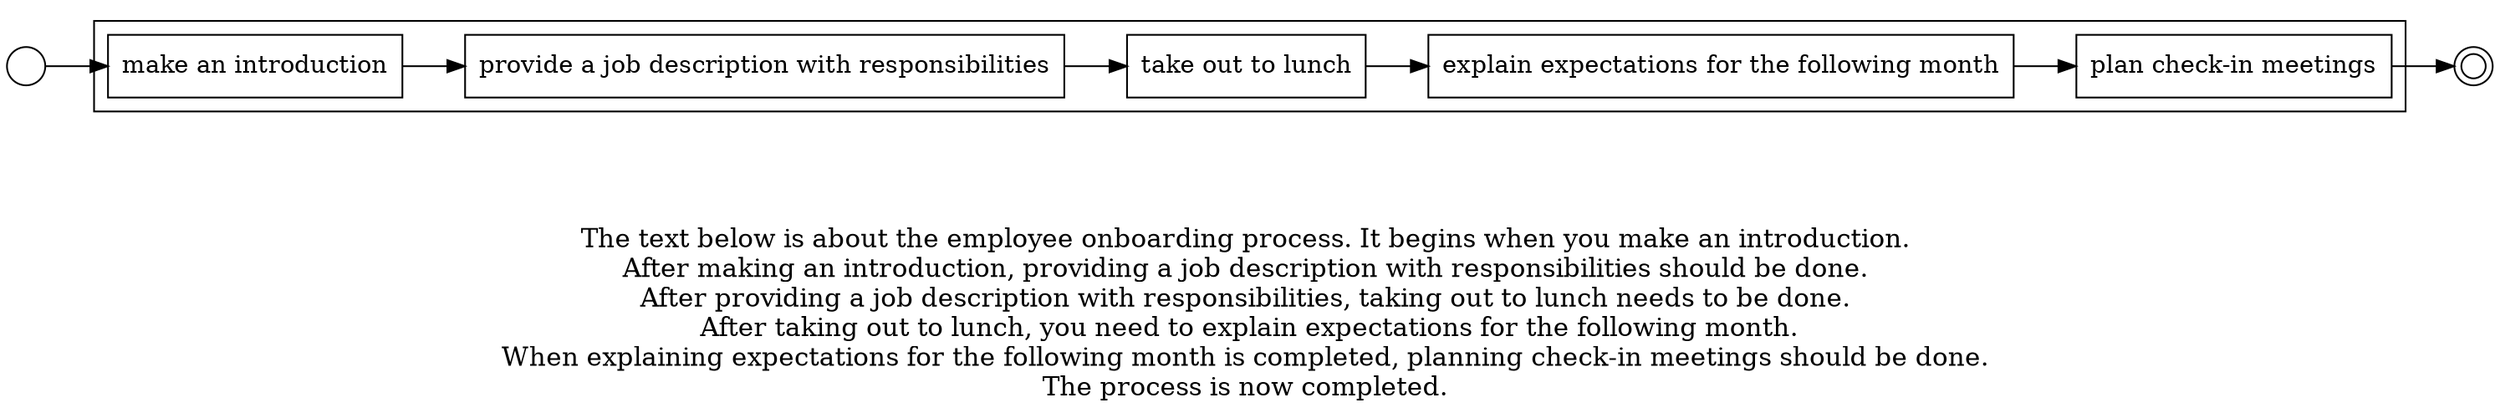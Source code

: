 digraph employee_onboarding_process_127 {
	graph [rankdir=LR]
	START_NODE [label="" shape=circle width=0.3]
	subgraph CLUSTER_0 {
		"make an introduction" [shape=box]
		"provide a job description with responsibilities" [shape=box]
		"make an introduction" -> "provide a job description with responsibilities"
		"take out to lunch" [shape=box]
		"provide a job description with responsibilities" -> "take out to lunch"
		"explain expectations for the following month" [shape=box]
		"take out to lunch" -> "explain expectations for the following month"
		"plan check-in meetings" [shape=box]
		"explain expectations for the following month" -> "plan check-in meetings"
	}
	START_NODE -> "make an introduction"
	END_NODE [label="" shape=doublecircle width=0.2]
	"plan check-in meetings" -> END_NODE
	fontsize=15 label="\n\n
The text below is about the employee onboarding process. It begins when you make an introduction. 
After making an introduction, providing a job description with responsibilities should be done. 
After providing a job description with responsibilities, taking out to lunch needs to be done. 
After taking out to lunch, you need to explain expectations for the following month.
When explaining expectations for the following month is completed, planning check-in meetings should be done. 
The process is now completed. 
"
}
